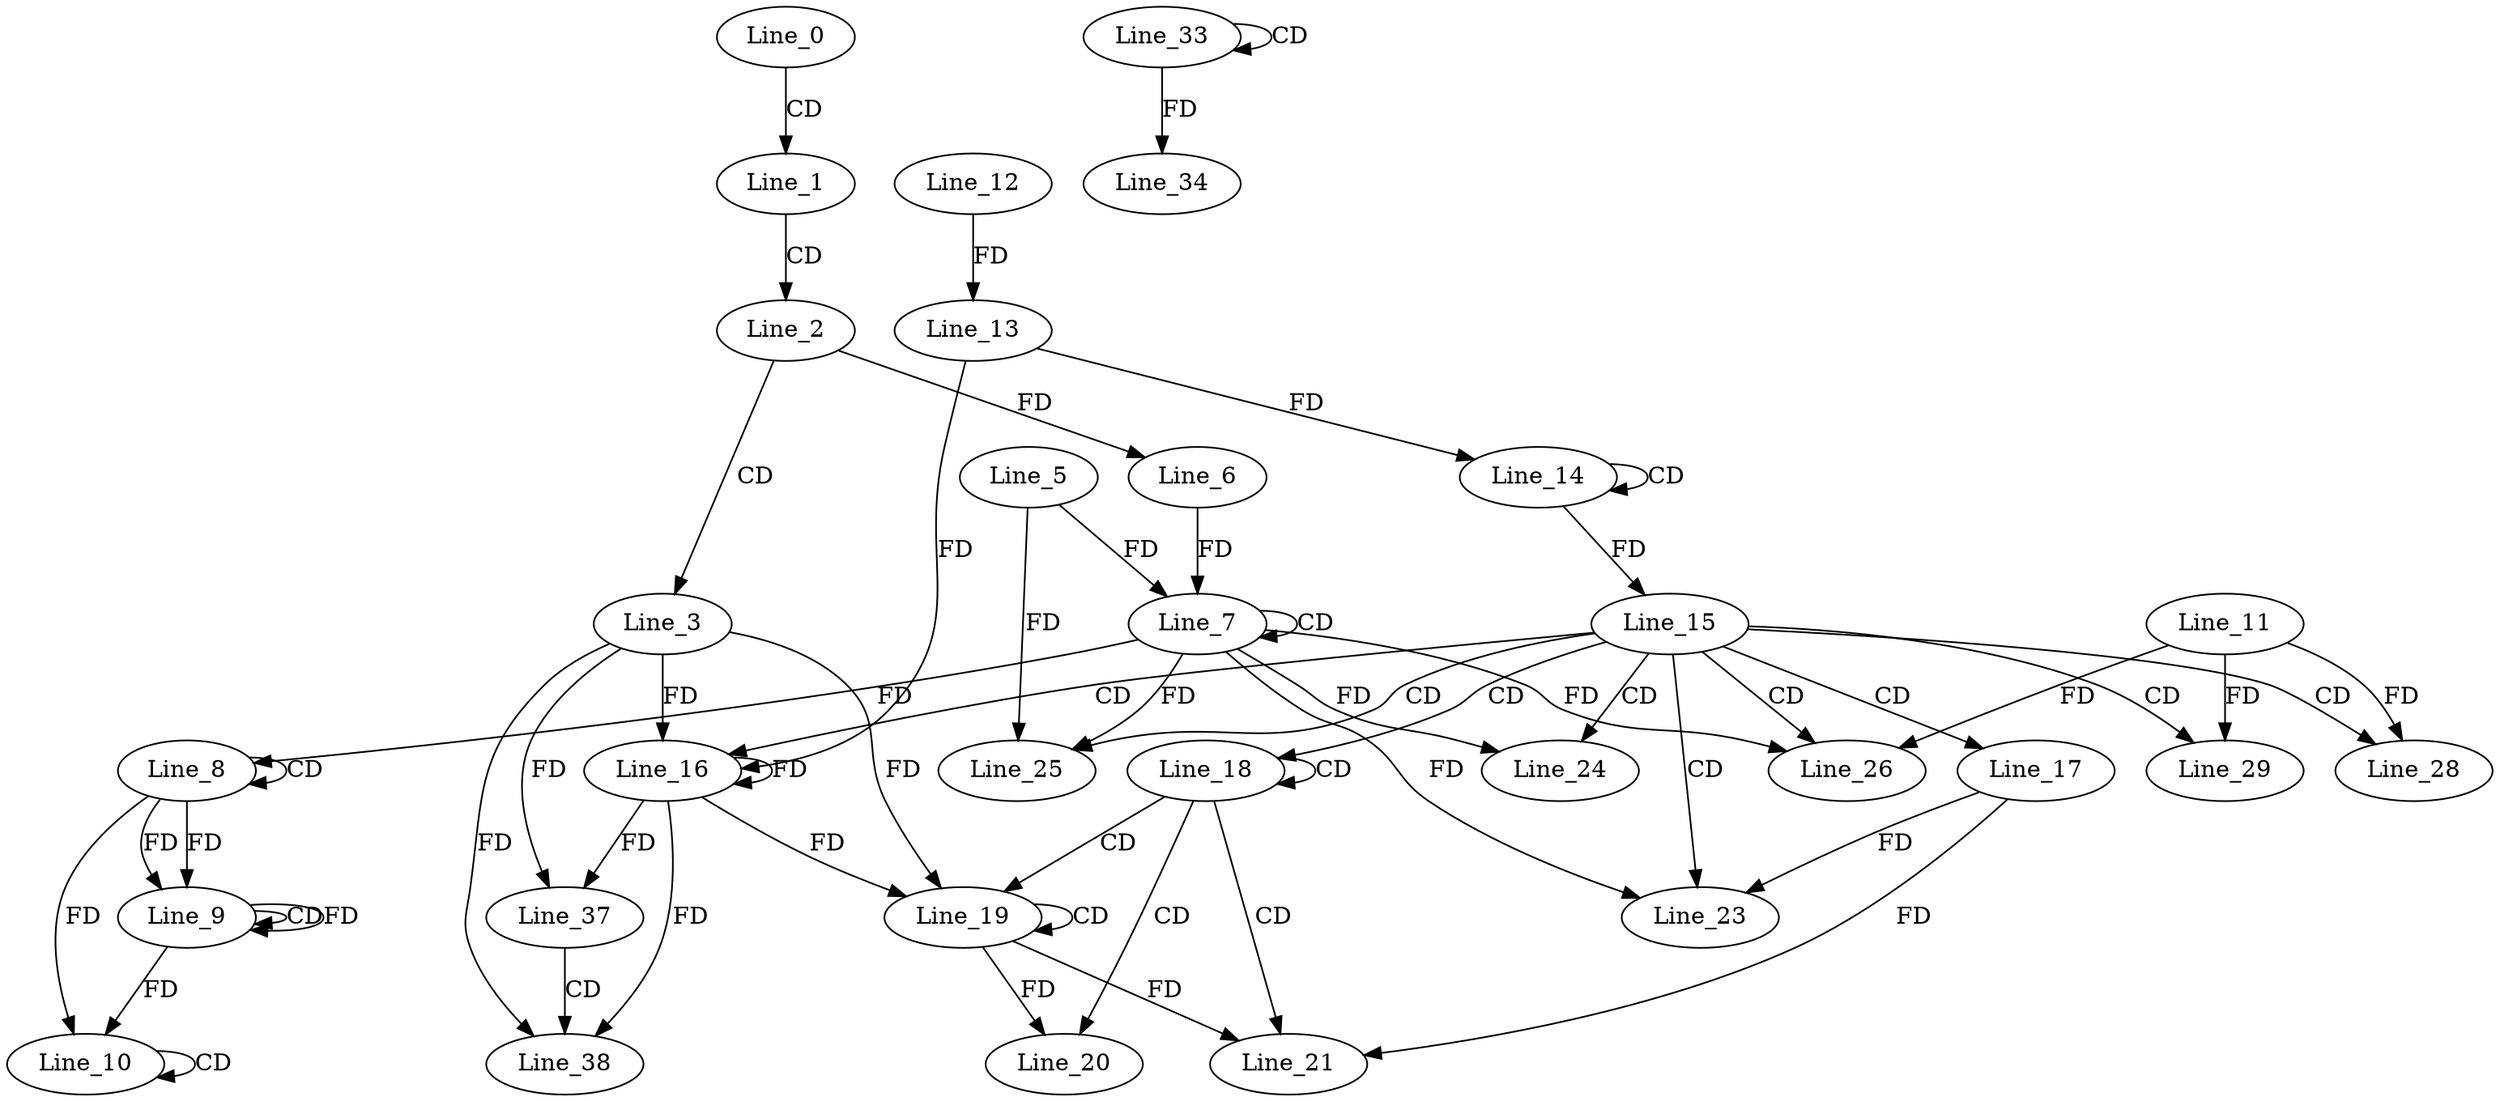 digraph G {
  Line_0;
  Line_1;
  Line_2;
  Line_3;
  Line_6;
  Line_7;
  Line_7;
  Line_5;
  Line_6;
  Line_7;
  Line_8;
  Line_8;
  Line_9;
  Line_9;
  Line_9;
  Line_10;
  Line_10;
  Line_12;
  Line_13;
  Line_14;
  Line_14;
  Line_13;
  Line_15;
  Line_16;
  Line_16;
  Line_17;
  Line_18;
  Line_19;
  Line_19;
  Line_20;
  Line_21;
  Line_23;
  Line_23;
  Line_24;
  Line_25;
  Line_26;
  Line_11;
  Line_28;
  Line_29;
  Line_33;
  Line_33;
  Line_34;
  Line_37;
  Line_38;
  Line_0 -> Line_1 [ label="CD" ];
  Line_1 -> Line_2 [ label="CD" ];
  Line_2 -> Line_3 [ label="CD" ];
  Line_2 -> Line_6 [ label="FD" ];
  Line_7 -> Line_7 [ label="CD" ];
  Line_5 -> Line_7 [ label="FD" ];
  Line_6 -> Line_7 [ label="FD" ];
  Line_8 -> Line_8 [ label="CD" ];
  Line_7 -> Line_8 [ label="FD" ];
  Line_8 -> Line_9 [ label="FD" ];
  Line_9 -> Line_9 [ label="CD" ];
  Line_8 -> Line_9 [ label="FD" ];
  Line_9 -> Line_9 [ label="FD" ];
  Line_10 -> Line_10 [ label="CD" ];
  Line_8 -> Line_10 [ label="FD" ];
  Line_9 -> Line_10 [ label="FD" ];
  Line_12 -> Line_13 [ label="FD" ];
  Line_14 -> Line_14 [ label="CD" ];
  Line_13 -> Line_14 [ label="FD" ];
  Line_14 -> Line_15 [ label="FD" ];
  Line_15 -> Line_16 [ label="CD" ];
  Line_3 -> Line_16 [ label="FD" ];
  Line_16 -> Line_16 [ label="FD" ];
  Line_13 -> Line_16 [ label="FD" ];
  Line_15 -> Line_17 [ label="CD" ];
  Line_15 -> Line_18 [ label="CD" ];
  Line_18 -> Line_18 [ label="CD" ];
  Line_18 -> Line_19 [ label="CD" ];
  Line_19 -> Line_19 [ label="CD" ];
  Line_3 -> Line_19 [ label="FD" ];
  Line_16 -> Line_19 [ label="FD" ];
  Line_18 -> Line_20 [ label="CD" ];
  Line_19 -> Line_20 [ label="FD" ];
  Line_18 -> Line_21 [ label="CD" ];
  Line_17 -> Line_21 [ label="FD" ];
  Line_19 -> Line_21 [ label="FD" ];
  Line_15 -> Line_23 [ label="CD" ];
  Line_7 -> Line_23 [ label="FD" ];
  Line_17 -> Line_23 [ label="FD" ];
  Line_15 -> Line_24 [ label="CD" ];
  Line_7 -> Line_24 [ label="FD" ];
  Line_15 -> Line_25 [ label="CD" ];
  Line_5 -> Line_25 [ label="FD" ];
  Line_7 -> Line_25 [ label="FD" ];
  Line_15 -> Line_26 [ label="CD" ];
  Line_11 -> Line_26 [ label="FD" ];
  Line_7 -> Line_26 [ label="FD" ];
  Line_15 -> Line_28 [ label="CD" ];
  Line_11 -> Line_28 [ label="FD" ];
  Line_15 -> Line_29 [ label="CD" ];
  Line_11 -> Line_29 [ label="FD" ];
  Line_33 -> Line_33 [ label="CD" ];
  Line_33 -> Line_34 [ label="FD" ];
  Line_3 -> Line_37 [ label="FD" ];
  Line_16 -> Line_37 [ label="FD" ];
  Line_37 -> Line_38 [ label="CD" ];
  Line_3 -> Line_38 [ label="FD" ];
  Line_16 -> Line_38 [ label="FD" ];
}
